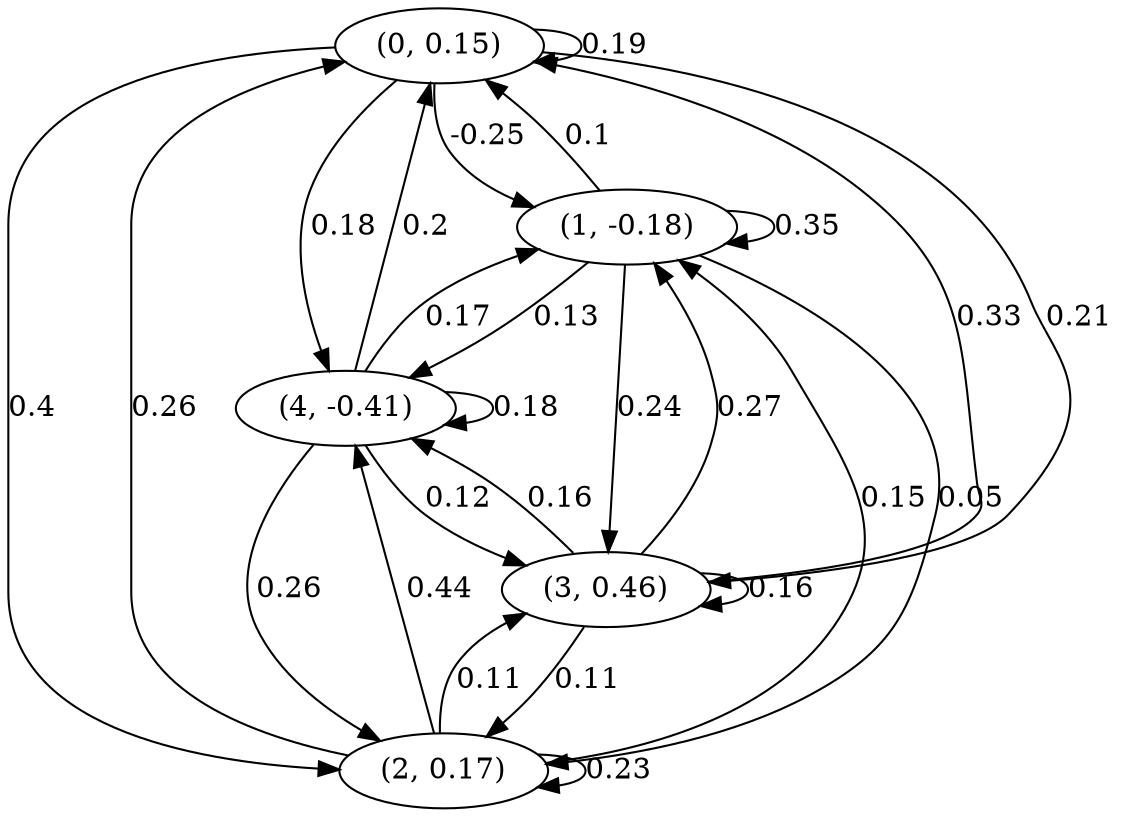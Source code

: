 digraph {
    0 [ label = "(0, 0.15)" ]
    1 [ label = "(1, -0.18)" ]
    2 [ label = "(2, 0.17)" ]
    3 [ label = "(3, 0.46)" ]
    4 [ label = "(4, -0.41)" ]
    0 -> 0 [ label = "0.19" ]
    1 -> 1 [ label = "0.35" ]
    2 -> 2 [ label = "0.23" ]
    3 -> 3 [ label = "0.16" ]
    4 -> 4 [ label = "0.18" ]
    1 -> 0 [ label = "0.1" ]
    2 -> 0 [ label = "0.26" ]
    3 -> 0 [ label = "0.33" ]
    4 -> 0 [ label = "0.2" ]
    0 -> 1 [ label = "-0.25" ]
    2 -> 1 [ label = "0.15" ]
    3 -> 1 [ label = "0.27" ]
    4 -> 1 [ label = "0.17" ]
    0 -> 2 [ label = "0.4" ]
    1 -> 2 [ label = "0.05" ]
    3 -> 2 [ label = "0.11" ]
    4 -> 2 [ label = "0.26" ]
    0 -> 3 [ label = "0.21" ]
    1 -> 3 [ label = "0.24" ]
    2 -> 3 [ label = "0.11" ]
    4 -> 3 [ label = "0.12" ]
    0 -> 4 [ label = "0.18" ]
    1 -> 4 [ label = "0.13" ]
    2 -> 4 [ label = "0.44" ]
    3 -> 4 [ label = "0.16" ]
}

